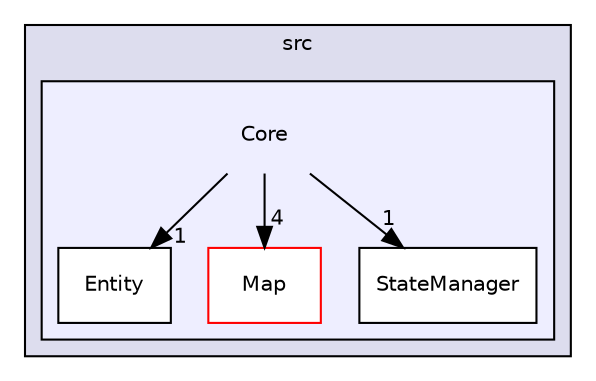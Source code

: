 digraph "src/Core" {
  bgcolor=transparent;
  compound=true
  node [ fontsize="10", fontname="Helvetica"];
  edge [ labelfontsize="10", labelfontname="Helvetica"];
  subgraph clusterdir_68267d1309a1af8e8297ef4c3efbcdba {
    graph [ bgcolor="#ddddee", pencolor="black", label="src" fontname="Helvetica", fontsize="10", URL="dir_68267d1309a1af8e8297ef4c3efbcdba.html"]
  subgraph clusterdir_a2f0e5642e47e7ed59fe0f0829eafb5f {
    graph [ bgcolor="#eeeeff", pencolor="black", label="" URL="dir_a2f0e5642e47e7ed59fe0f0829eafb5f.html"];
    dir_a2f0e5642e47e7ed59fe0f0829eafb5f [shape=plaintext label="Core"];
  dir_68e2f26f53a5eb0960065d69a44b95e0 [shape=box label="Entity" fillcolor="white" style="filled" URL="dir_68e2f26f53a5eb0960065d69a44b95e0.html"];
  dir_38d5e71d7d94264356c8b2e5ffa968dc [shape=box label="Map" fillcolor="white" style="filled" color="red" URL="dir_38d5e71d7d94264356c8b2e5ffa968dc.html"];
  dir_7214f3075b7e54abe449413ecb03e635 [shape=box label="StateManager" fillcolor="white" style="filled" URL="dir_7214f3075b7e54abe449413ecb03e635.html"];
  }
  }
  dir_a2f0e5642e47e7ed59fe0f0829eafb5f->dir_38d5e71d7d94264356c8b2e5ffa968dc [headlabel="4", labeldistance=1.5 headhref="dir_000001_000003.html"];
  dir_a2f0e5642e47e7ed59fe0f0829eafb5f->dir_68e2f26f53a5eb0960065d69a44b95e0 [headlabel="1", labeldistance=1.5 headhref="dir_000001_000002.html"];
  dir_a2f0e5642e47e7ed59fe0f0829eafb5f->dir_7214f3075b7e54abe449413ecb03e635 [headlabel="1", labeldistance=1.5 headhref="dir_000001_000005.html"];
}

